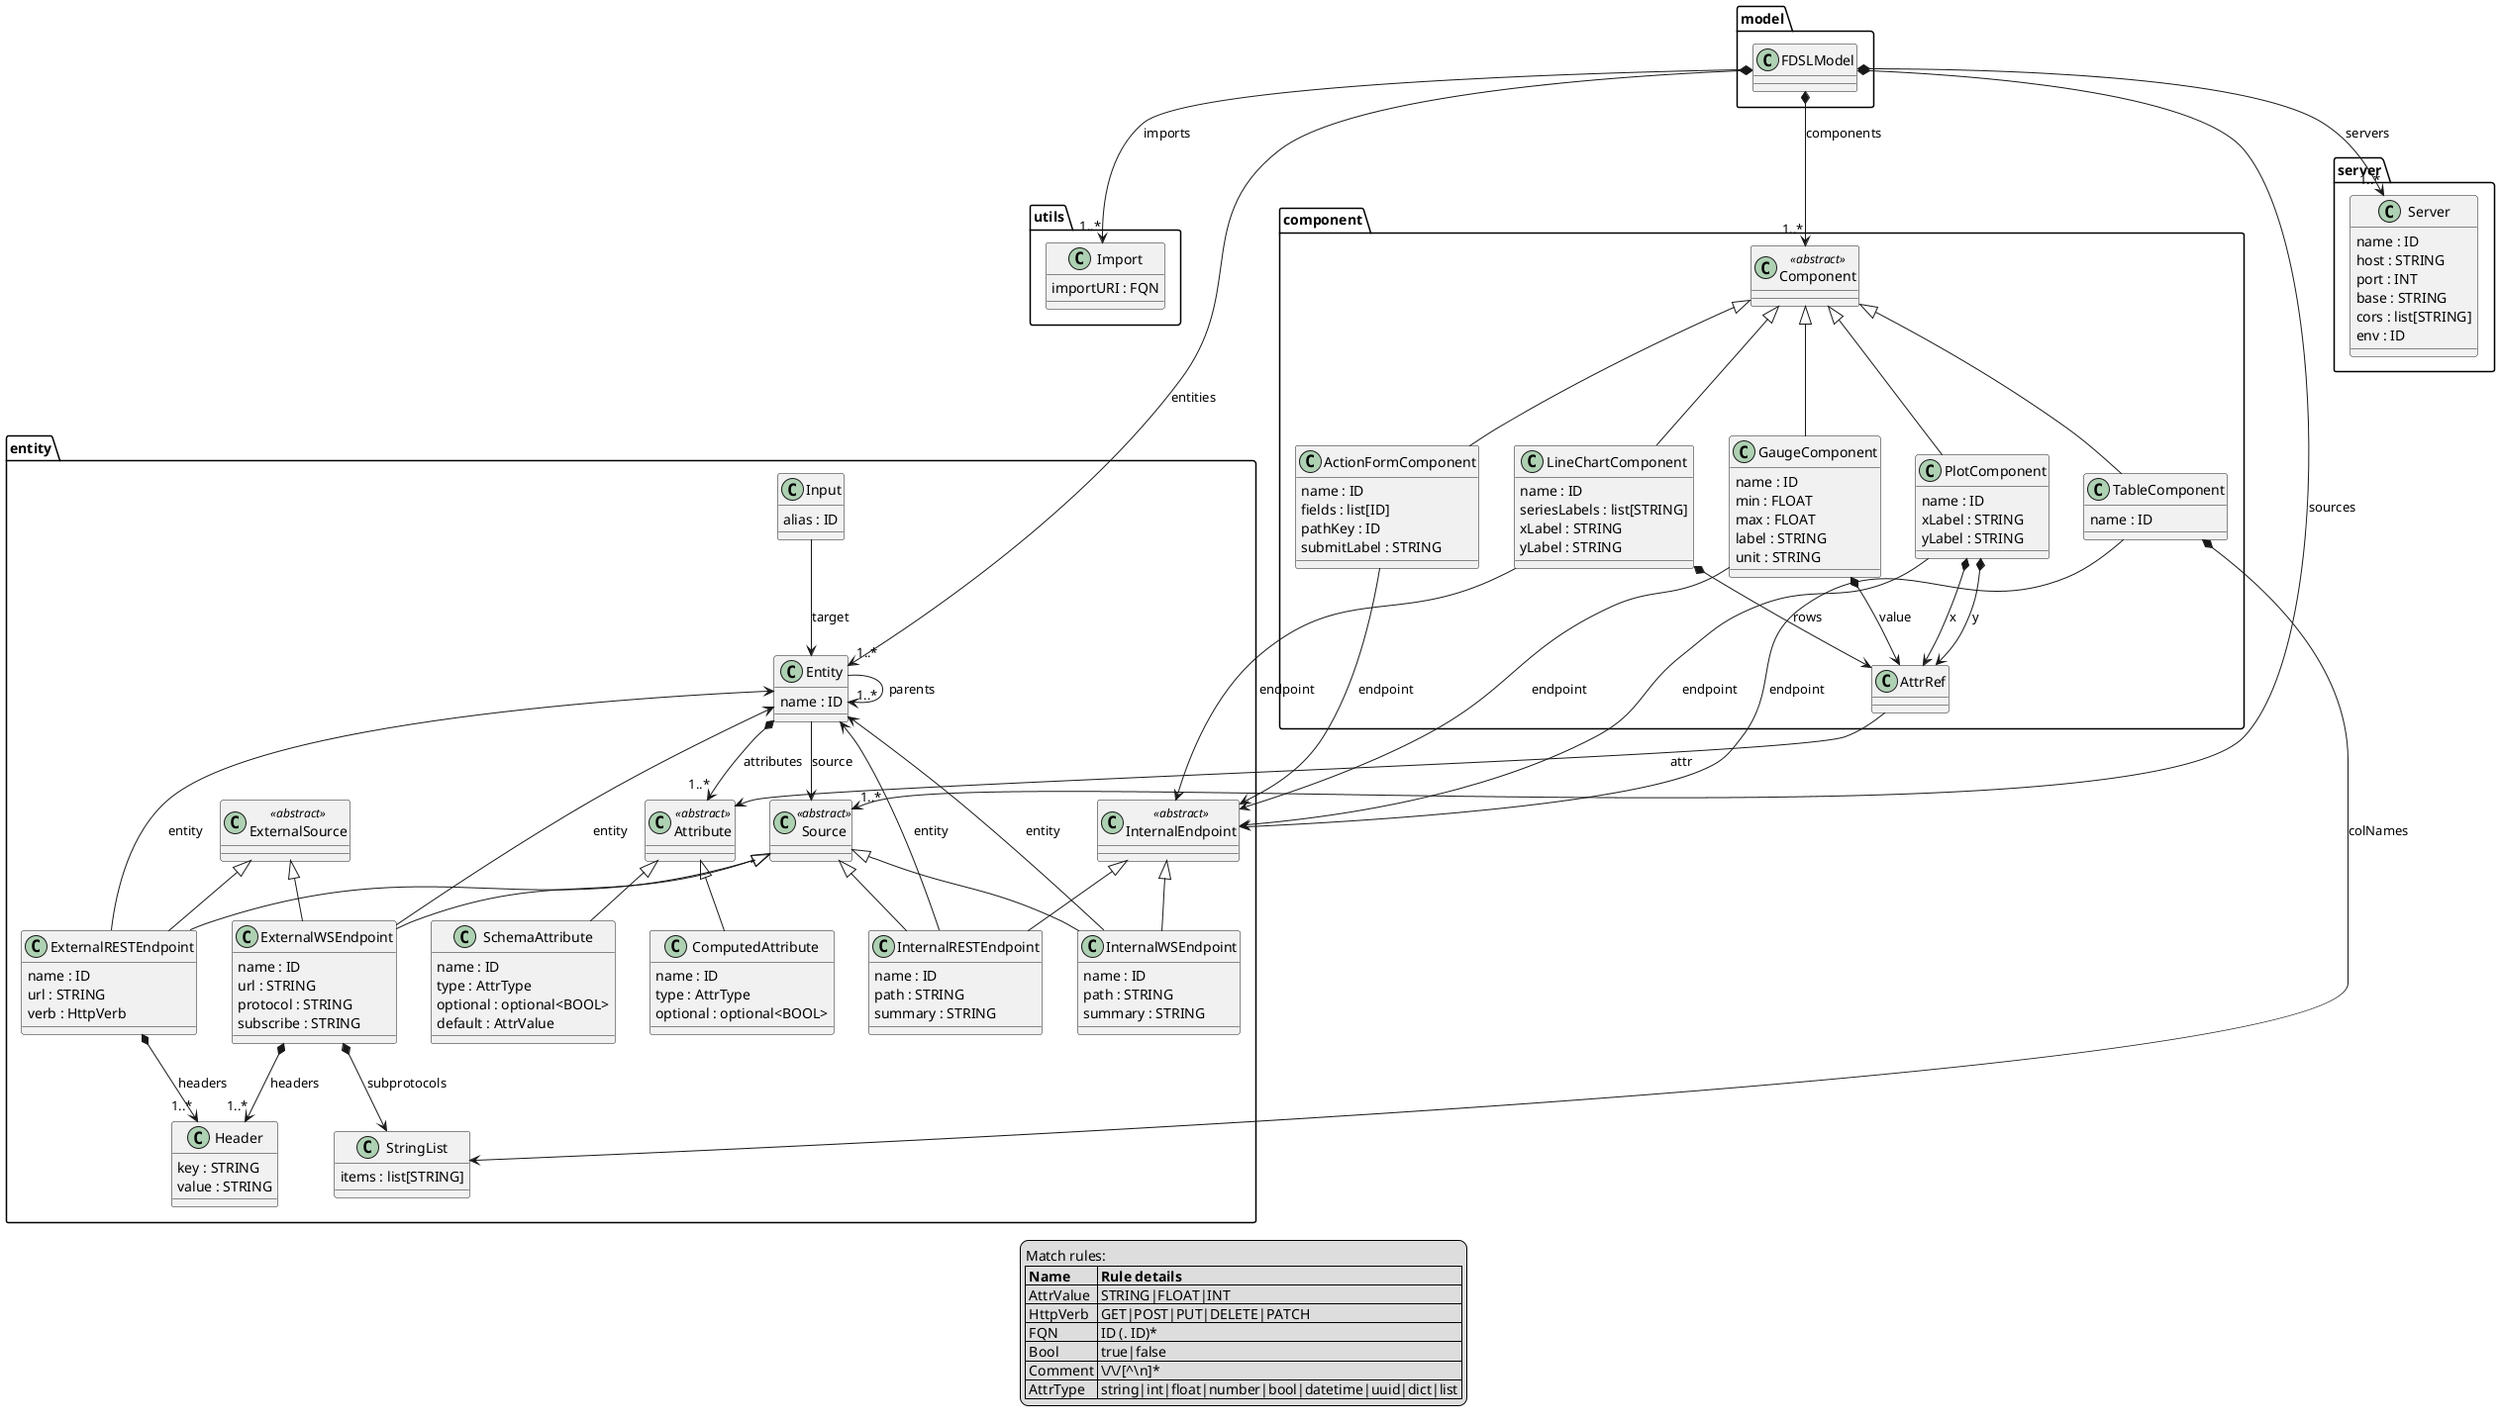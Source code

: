 @startuml
set namespaceSeparator .



class model.FDSLModel  {
}


class utils.Import  {
  importURI : FQN
}


class entity.Attribute <<abstract>> {
}


class entity.SchemaAttribute  {
  name : ID
  type : AttrType
  optional : optional<BOOL>
  default : AttrValue
}


class entity.ComputedAttribute  {
  name : ID
  type : AttrType
  optional : optional<BOOL>
}


class entity.Input  {
  alias : ID
}


class entity.Entity  {
  name : ID
}


class entity.Source <<abstract>> {
}


class entity.ExternalSource <<abstract>> {
}


class entity.ExternalRESTEndpoint  {
  name : ID
  url : STRING
  verb : HttpVerb
}


class entity.ExternalWSEndpoint  {
  name : ID
  url : STRING
  protocol : STRING
  subscribe : STRING
}


class entity.InternalEndpoint <<abstract>> {
}


class entity.InternalRESTEndpoint  {
  name : ID
  path : STRING
  summary : STRING
}


class entity.InternalWSEndpoint  {
  name : ID
  path : STRING
  summary : STRING
}


class entity.StringList  {
  items : list[STRING]
}


class entity.Header  {
  key : STRING
  value : STRING
}


class component.AttrRef  {
}


class component.Component <<abstract>> {
}


class component.TableComponent  {
  name : ID
}


class component.LineChartComponent  {
  name : ID
  seriesLabels : list[STRING]
  xLabel : STRING
  yLabel : STRING
}


class component.GaugeComponent  {
  name : ID
  min : FLOAT
  max : FLOAT
  label : STRING
  unit : STRING
}


class component.ActionFormComponent  {
  name : ID
  fields : list[ID]
  pathKey : ID
  submitLabel : STRING
}


class component.PlotComponent  {
  name : ID
  xLabel : STRING
  yLabel : STRING
}


class server.Server  {
  name : ID
  host : STRING
  port : INT
  base : STRING
  cors : list[STRING]
  env : ID
}


model.FDSLModel *--> "1..*" utils.Import: imports
model.FDSLModel *--> "1..*" server.Server: servers
model.FDSLModel *--> "1..*" entity.Source: sources
model.FDSLModel *--> "1..*" entity.Entity: entities
model.FDSLModel *--> "1..*" component.Component: components
entity.Attribute <|-- entity.ComputedAttribute
entity.Attribute <|-- entity.SchemaAttribute
entity.Input -->  entity.Entity: target
entity.Entity --> "1..*" entity.Entity: parents
entity.Entity -->  entity.Source: source
entity.Entity *--> "1..*" entity.Attribute: attributes
entity.Source <|-- entity.InternalRESTEndpoint
entity.Source <|-- entity.InternalWSEndpoint
entity.Source <|-- entity.ExternalRESTEndpoint
entity.Source <|-- entity.ExternalWSEndpoint
entity.ExternalSource <|-- entity.ExternalRESTEndpoint
entity.ExternalSource <|-- entity.ExternalWSEndpoint
entity.ExternalRESTEndpoint *--> "1..*" entity.Header: headers
entity.ExternalRESTEndpoint -->  entity.Entity: entity
entity.ExternalWSEndpoint *-->  entity.StringList: subprotocols
entity.ExternalWSEndpoint *--> "1..*" entity.Header: headers
entity.ExternalWSEndpoint -->  entity.Entity: entity
entity.InternalEndpoint <|-- entity.InternalRESTEndpoint
entity.InternalEndpoint <|-- entity.InternalWSEndpoint
entity.InternalRESTEndpoint -->  entity.Entity: entity
entity.InternalWSEndpoint -->  entity.Entity: entity
component.AttrRef -->  entity.Attribute: attr
component.Component <|-- component.TableComponent
component.Component <|-- component.LineChartComponent
component.Component <|-- component.ActionFormComponent
component.Component <|-- component.GaugeComponent
component.Component <|-- component.PlotComponent
component.TableComponent -->  entity.InternalEndpoint: endpoint
component.TableComponent *-->  entity.StringList: colNames
component.LineChartComponent -->  entity.InternalEndpoint: endpoint
component.LineChartComponent *-->  component.AttrRef: rows
component.GaugeComponent -->  entity.InternalEndpoint: endpoint
component.GaugeComponent *-->  component.AttrRef: value
component.ActionFormComponent -->  entity.InternalEndpoint: endpoint
component.PlotComponent -->  entity.InternalEndpoint: endpoint
component.PlotComponent *-->  component.AttrRef: x
component.PlotComponent *-->  component.AttrRef: y

legend
  Match rules:
  |= Name  |= Rule details |
  | AttrValue | STRING\|FLOAT\|INT |
  | HttpVerb | GET\|POST\|PUT\|DELETE\|PATCH |
  | FQN | ID (. ID)* |
  | Bool | true\|false |
  | Comment | \\/\\/[^\\n]* |
  | AttrType | string\|int\|float\|number\|bool\|datetime\|uuid\|dict\|list |
end legend

@enduml
